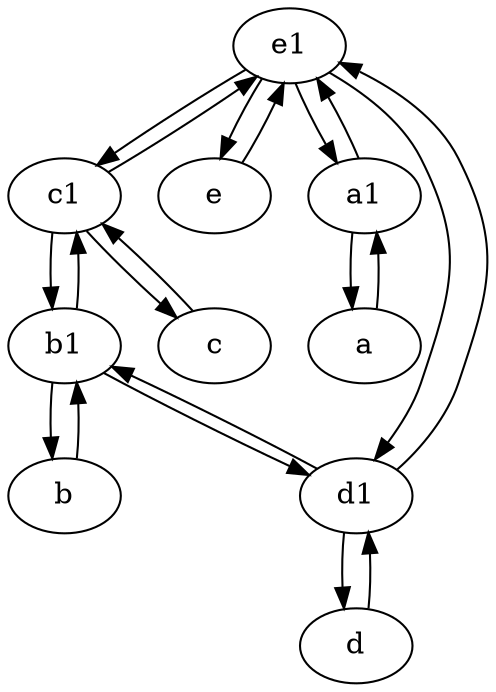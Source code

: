 digraph  {
	e1 [pos="25,45!"];
	b [pos="50,20!"];
	d [pos="20,30!"];
	b1 [pos="45,20!"];
	c1 [pos="30,15!"];
	e [pos="30,50!"];
	a1 [pos="40,15!"];
	a [pos="40,10!"];
	c [pos="20,10!"];
	d1 [pos="25,30!"];
	e1 -> c1;
	e1 -> e;
	a1 -> a;
	b1 -> d1;
	e1 -> d1;
	c -> c1;
	d -> d1;
	d1 -> b1;
	b1 -> c1;
	a -> a1;
	e -> e1;
	a1 -> e1;
	c1 -> c;
	e1 -> a1;
	c1 -> b1;
	d1 -> d;
	d1 -> e1;
	b -> b1;
	c1 -> e1;
	b1 -> b;

	}
